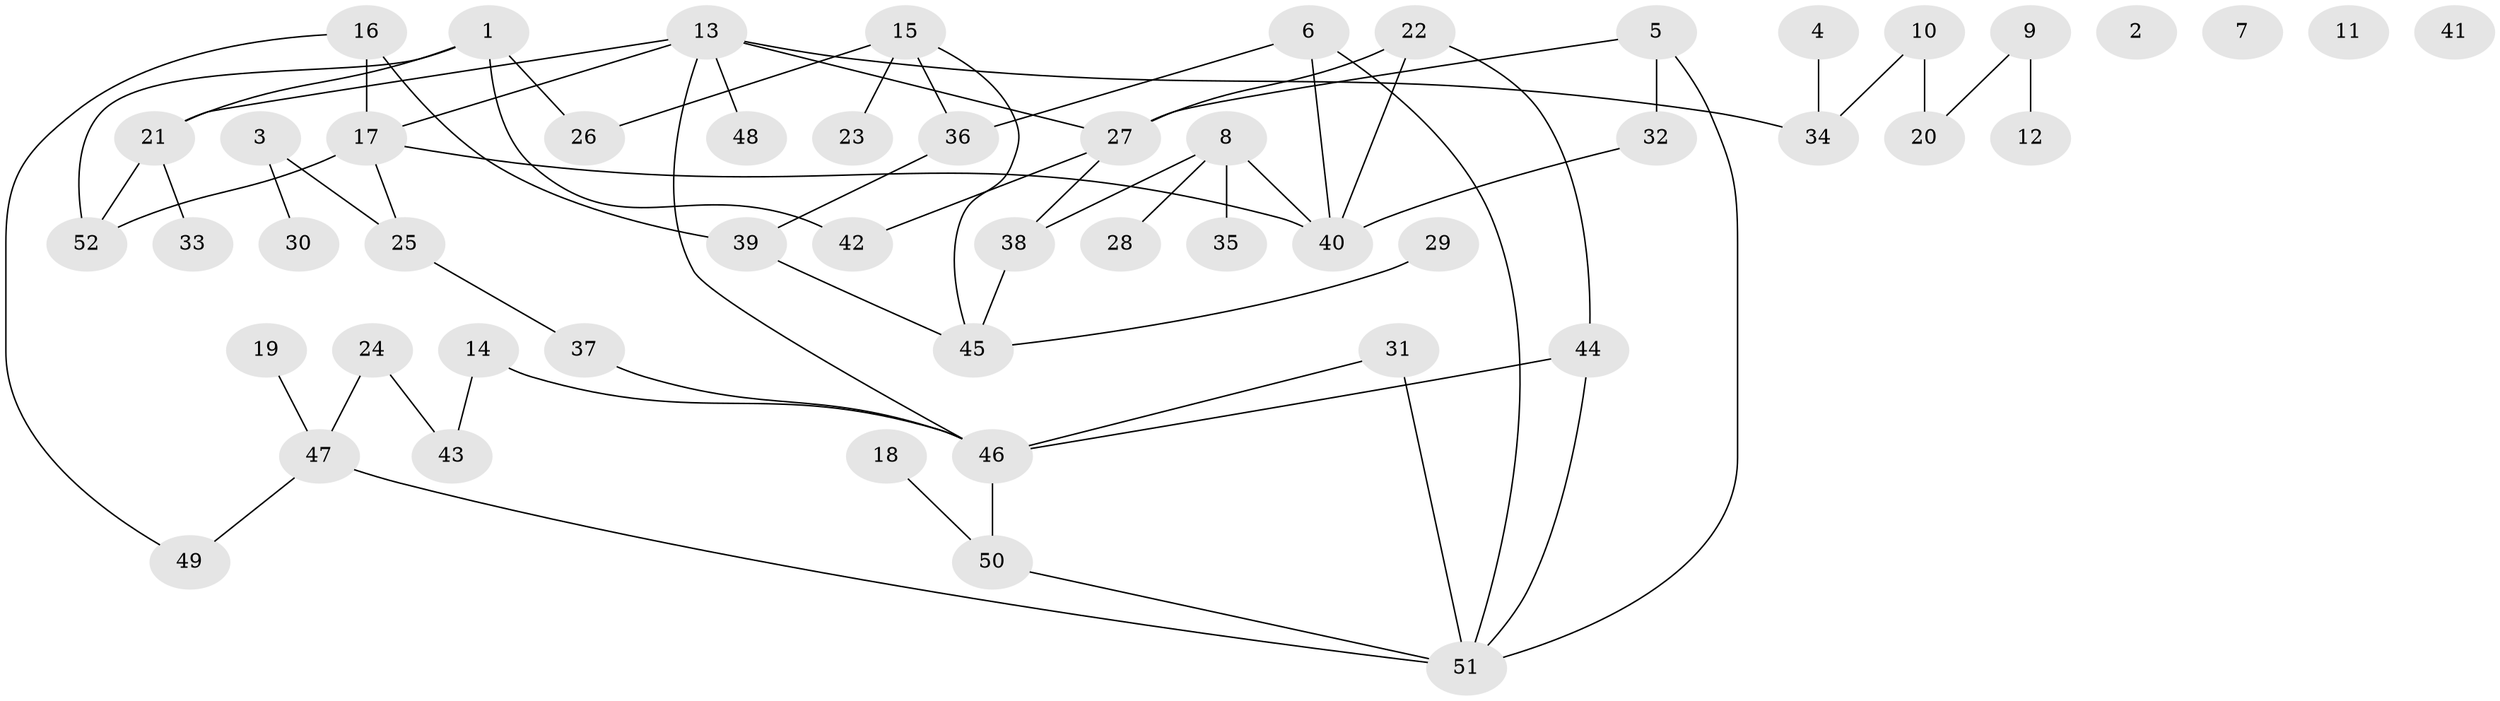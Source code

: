 // coarse degree distribution, {5: 0.22727272727272727, 6: 0.045454545454545456, 2: 0.22727272727272727, 1: 0.2727272727272727, 3: 0.13636363636363635, 8: 0.045454545454545456, 4: 0.045454545454545456}
// Generated by graph-tools (version 1.1) at 2025/48/03/04/25 22:48:16]
// undirected, 52 vertices, 65 edges
graph export_dot {
  node [color=gray90,style=filled];
  1;
  2;
  3;
  4;
  5;
  6;
  7;
  8;
  9;
  10;
  11;
  12;
  13;
  14;
  15;
  16;
  17;
  18;
  19;
  20;
  21;
  22;
  23;
  24;
  25;
  26;
  27;
  28;
  29;
  30;
  31;
  32;
  33;
  34;
  35;
  36;
  37;
  38;
  39;
  40;
  41;
  42;
  43;
  44;
  45;
  46;
  47;
  48;
  49;
  50;
  51;
  52;
  1 -- 21;
  1 -- 26;
  1 -- 42;
  1 -- 52;
  3 -- 25;
  3 -- 30;
  4 -- 34;
  5 -- 27;
  5 -- 32;
  5 -- 51;
  6 -- 36;
  6 -- 40;
  6 -- 51;
  8 -- 28;
  8 -- 35;
  8 -- 38;
  8 -- 40;
  9 -- 12;
  9 -- 20;
  10 -- 20;
  10 -- 34;
  13 -- 17;
  13 -- 21;
  13 -- 27;
  13 -- 34;
  13 -- 46;
  13 -- 48;
  14 -- 43;
  14 -- 46;
  15 -- 23;
  15 -- 26;
  15 -- 36;
  15 -- 45;
  16 -- 17;
  16 -- 39;
  16 -- 49;
  17 -- 25;
  17 -- 40;
  17 -- 52;
  18 -- 50;
  19 -- 47;
  21 -- 33;
  21 -- 52;
  22 -- 27;
  22 -- 40;
  22 -- 44;
  24 -- 43;
  24 -- 47;
  25 -- 37;
  27 -- 38;
  27 -- 42;
  29 -- 45;
  31 -- 46;
  31 -- 51;
  32 -- 40;
  36 -- 39;
  37 -- 46;
  38 -- 45;
  39 -- 45;
  44 -- 46;
  44 -- 51;
  46 -- 50;
  47 -- 49;
  47 -- 51;
  50 -- 51;
}
